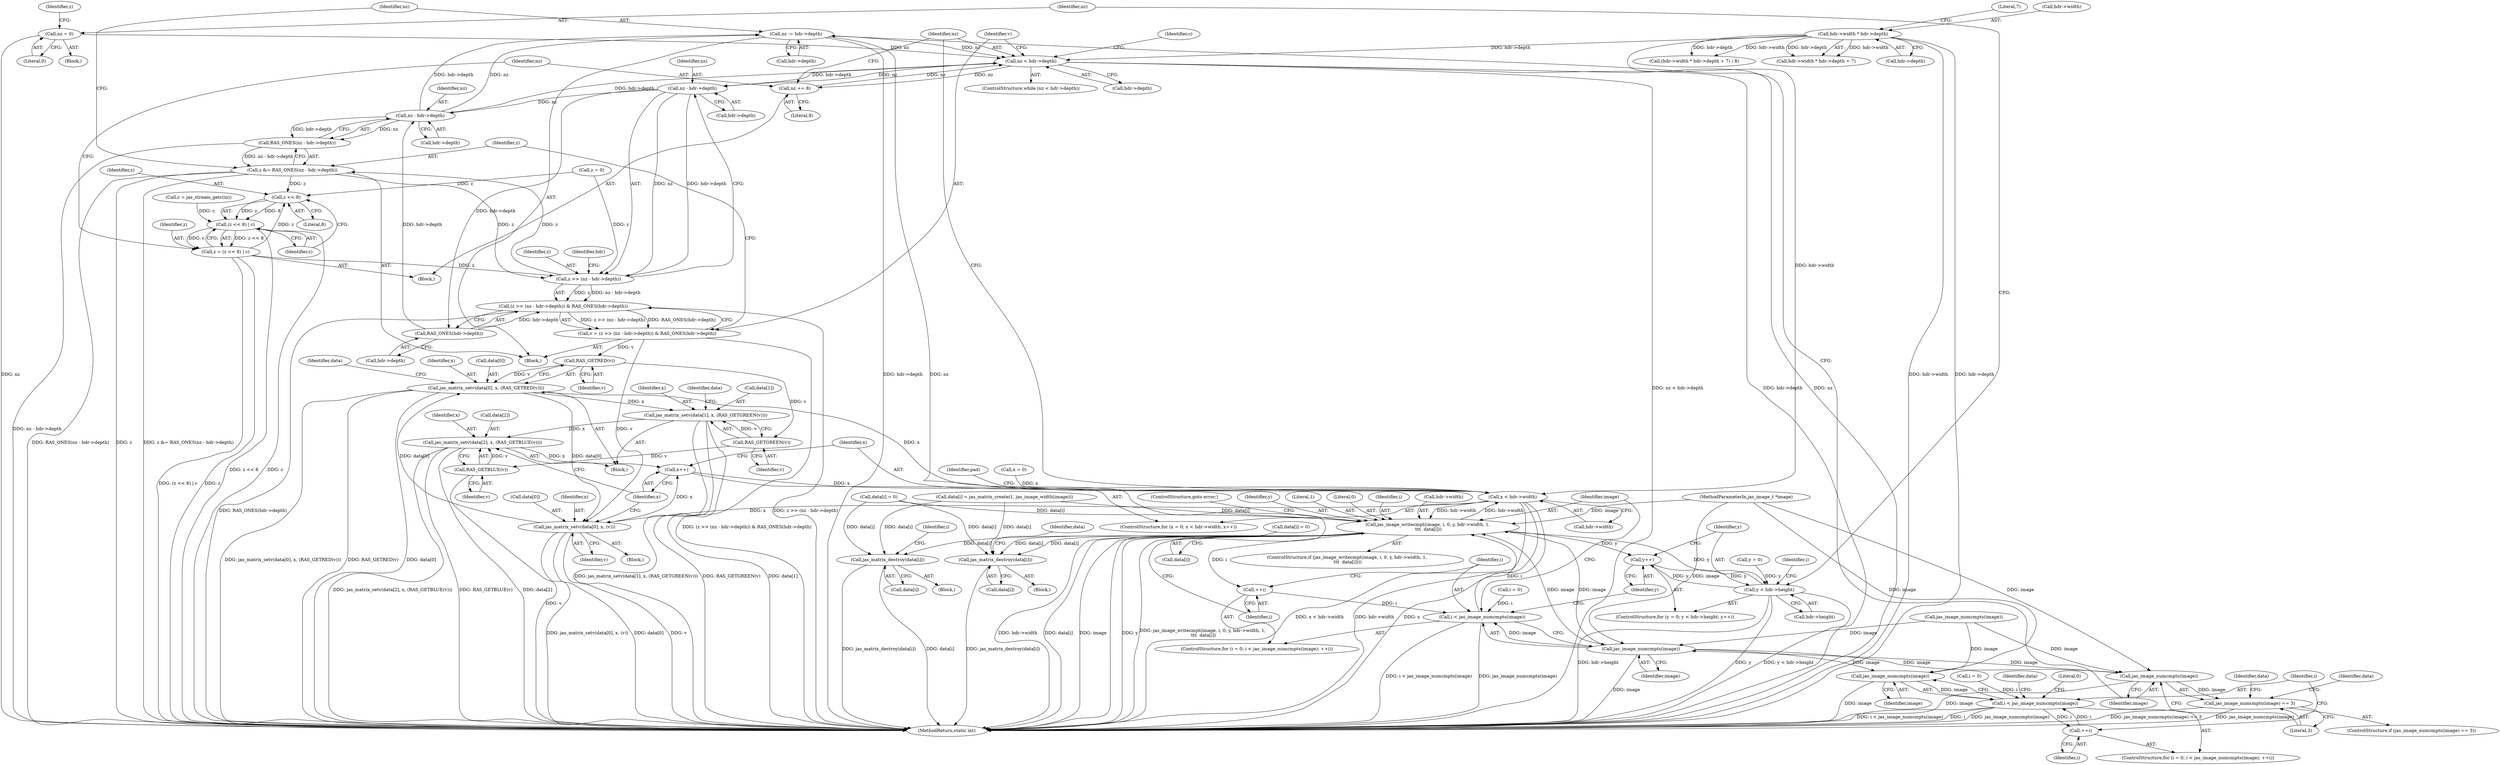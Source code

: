 digraph "0_jasper_411a4068f8c464e883358bf403a3e25158863823_0@pointer" {
"1000257" [label="(Call,nz -= hdr->depth)"];
"1000252" [label="(Call,nz - hdr->depth)"];
"1000240" [label="(Call,nz - hdr->depth)"];
"1000210" [label="(Call,nz < hdr->depth)"];
"1000232" [label="(Call,nz += 8)"];
"1000257" [label="(Call,nz -= hdr->depth)"];
"1000191" [label="(Call,nz = 0)"];
"1000170" [label="(Call,hdr->width * hdr->depth)"];
"1000245" [label="(Call,RAS_ONES(hdr->depth))"];
"1000238" [label="(Call,z >> (nz - hdr->depth))"];
"1000237" [label="(Call,(z >> (nz - hdr->depth)) & RAS_ONES(hdr->depth))"];
"1000235" [label="(Call,v = (z >> (nz - hdr->depth)) & RAS_ONES(hdr->depth))"];
"1000273" [label="(Call,RAS_GETRED(v))"];
"1000268" [label="(Call,jas_matrix_setv(data[0], x, (RAS_GETRED(v))))"];
"1000275" [label="(Call,jas_matrix_setv(data[1], x, (RAS_GETGREEN(v))))"];
"1000282" [label="(Call,jas_matrix_setv(data[2], x, (RAS_GETBLUE(v))))"];
"1000206" [label="(Call,x++)"];
"1000201" [label="(Call,x < hdr->width)"];
"1000291" [label="(Call,jas_matrix_setv(data[0], x, (v)))"];
"1000321" [label="(Call,jas_image_writecmpt(image, i, 0, y, hdr->width, 1,\n \t\t\t  data[i]))"];
"1000188" [label="(Call,y++)"];
"1000183" [label="(Call,y < hdr->height)"];
"1000315" [label="(Call,jas_image_numcmpts(image))"];
"1000264" [label="(Call,jas_image_numcmpts(image))"];
"1000263" [label="(Call,jas_image_numcmpts(image) == 3)"];
"1000313" [label="(Call,i < jas_image_numcmpts(image))"];
"1000341" [label="(Call,jas_image_numcmpts(image))"];
"1000339" [label="(Call,i < jas_image_numcmpts(image))"];
"1000343" [label="(Call,++i)"];
"1000317" [label="(Call,++i)"];
"1000346" [label="(Call,jas_matrix_destroy(data[i]))"];
"1000373" [label="(Call,jas_matrix_destroy(data[i]))"];
"1000280" [label="(Call,RAS_GETGREEN(v))"];
"1000287" [label="(Call,RAS_GETBLUE(v))"];
"1000249" [label="(Call,z &= RAS_ONES(nz - hdr->depth))"];
"1000228" [label="(Call,z << 8)"];
"1000227" [label="(Call,(z << 8) | c)"];
"1000225" [label="(Call,z = (z << 8) | c)"];
"1000251" [label="(Call,RAS_ONES(nz - hdr->depth))"];
"1000283" [label="(Call,data[2])"];
"1000227" [label="(Call,(z << 8) | c)"];
"1000177" [label="(Literal,7)"];
"1000241" [label="(Identifier,nz)"];
"1000226" [label="(Identifier,z)"];
"1000275" [label="(Call,jas_matrix_setv(data[1], x, (RAS_GETGREEN(v))))"];
"1000279" [label="(Identifier,x)"];
"1000277" [label="(Identifier,data)"];
"1000252" [label="(Call,nz - hdr->depth)"];
"1000203" [label="(Call,hdr->width)"];
"1000264" [label="(Call,jas_image_numcmpts(image))"];
"1000257" [label="(Call,nz -= hdr->depth)"];
"1000335" [label="(ControlStructure,for (i = 0; i < jas_image_numcmpts(image); ++i))"];
"1000250" [label="(Identifier,z)"];
"1000272" [label="(Identifier,x)"];
"1000183" [label="(Call,y < hdr->height)"];
"1000201" [label="(Call,x < hdr->width)"];
"1000233" [label="(Identifier,nz)"];
"1000135" [label="(Call,data[i] = 0)"];
"1000298" [label="(Identifier,pad)"];
"1000180" [label="(Call,y = 0)"];
"1000268" [label="(Call,jas_matrix_setv(data[0], x, (RAS_GETRED(v))))"];
"1000325" [label="(Identifier,y)"];
"1000225" [label="(Call,z = (z << 8) | c)"];
"1000188" [label="(Call,y++)"];
"1000246" [label="(Call,hdr->depth)"];
"1000179" [label="(ControlStructure,for (y = 0; y < hdr->height; y++))"];
"1000322" [label="(Identifier,image)"];
"1000316" [label="(Identifier,image)"];
"1000270" [label="(Identifier,data)"];
"1000339" [label="(Call,i < jas_image_numcmpts(image))"];
"1000185" [label="(Call,hdr->height)"];
"1000209" [label="(ControlStructure,while (nz < hdr->depth))"];
"1000258" [label="(Identifier,nz)"];
"1000330" [label="(Call,data[i])"];
"1000194" [label="(Call,z = 0)"];
"1000336" [label="(Call,i = 0)"];
"1000265" [label="(Identifier,image)"];
"1000366" [label="(Identifier,i)"];
"1000329" [label="(Literal,1)"];
"1000168" [label="(Call,(hdr->width * hdr->depth + 7) / 8)"];
"1000324" [label="(Literal,0)"];
"1000286" [label="(Identifier,x)"];
"1000253" [label="(Identifier,nz)"];
"1000212" [label="(Call,hdr->depth)"];
"1000230" [label="(Literal,8)"];
"1000191" [label="(Call,nz = 0)"];
"1000198" [label="(Call,x = 0)"];
"1000341" [label="(Call,jas_image_numcmpts(image))"];
"1000229" [label="(Identifier,z)"];
"1000345" [label="(Block,)"];
"1000259" [label="(Call,hdr->depth)"];
"1000189" [label="(Identifier,y)"];
"1000235" [label="(Call,v = (z >> (nz - hdr->depth)) & RAS_ONES(hdr->depth))"];
"1000323" [label="(Identifier,i)"];
"1000245" [label="(Call,RAS_ONES(hdr->depth))"];
"1000242" [label="(Call,hdr->depth)"];
"1000284" [label="(Identifier,data)"];
"1000282" [label="(Call,jas_matrix_setv(data[2], x, (RAS_GETBLUE(v))))"];
"1000326" [label="(Call,hdr->width)"];
"1000352" [label="(Identifier,data)"];
"1000228" [label="(Call,z << 8)"];
"1000153" [label="(Call,data[i] = jas_matrix_create(1, jas_image_width(image)))"];
"1000350" [label="(Call,data[i] = 0)"];
"1000287" [label="(Call,RAS_GETBLUE(v))"];
"1000232" [label="(Call,nz += 8)"];
"1000334" [label="(ControlStructure,goto error;)"];
"1000169" [label="(Call,hdr->width * hdr->depth + 7)"];
"1000263" [label="(Call,jas_image_numcmpts(image) == 3)"];
"1000190" [label="(Block,)"];
"1000267" [label="(Block,)"];
"1000254" [label="(Call,hdr->depth)"];
"1000291" [label="(Call,jas_matrix_setv(data[0], x, (v)))"];
"1000184" [label="(Identifier,y)"];
"1000309" [label="(ControlStructure,for (i = 0; i < jas_image_numcmpts(image); ++i))"];
"1000195" [label="(Identifier,z)"];
"1000342" [label="(Identifier,image)"];
"1000343" [label="(Call,++i)"];
"1000314" [label="(Identifier,i)"];
"1000380" [label="(MethodReturn,static int)"];
"1000337" [label="(Identifier,i)"];
"1000292" [label="(Call,data[0])"];
"1000269" [label="(Call,data[0])"];
"1000315" [label="(Call,jas_image_numcmpts(image))"];
"1000211" [label="(Identifier,nz)"];
"1000240" [label="(Call,nz - hdr->depth)"];
"1000234" [label="(Literal,8)"];
"1000266" [label="(Literal,3)"];
"1000344" [label="(Identifier,i)"];
"1000197" [label="(ControlStructure,for (x = 0; x < hdr->width; x++))"];
"1000374" [label="(Call,data[i])"];
"1000318" [label="(Identifier,i)"];
"1000170" [label="(Call,hdr->width * hdr->depth)"];
"1000146" [label="(Call,jas_image_numcmpts(image))"];
"1000290" [label="(Block,)"];
"1000346" [label="(Call,jas_matrix_destroy(data[i]))"];
"1000238" [label="(Call,z >> (nz - hdr->depth))"];
"1000293" [label="(Identifier,data)"];
"1000193" [label="(Literal,0)"];
"1000207" [label="(Identifier,x)"];
"1000276" [label="(Call,data[1])"];
"1000320" [label="(ControlStructure,if (jas_image_writecmpt(image, i, 0, y, hdr->width, 1,\n \t\t\t  data[i])))"];
"1000262" [label="(ControlStructure,if (jas_image_numcmpts(image) == 3))"];
"1000347" [label="(Call,data[i])"];
"1000288" [label="(Identifier,v)"];
"1000192" [label="(Identifier,nz)"];
"1000239" [label="(Identifier,z)"];
"1000280" [label="(Call,RAS_GETGREEN(v))"];
"1000348" [label="(Identifier,data)"];
"1000321" [label="(Call,jas_image_writecmpt(image, i, 0, y, hdr->width, 1,\n \t\t\t  data[i]))"];
"1000372" [label="(Block,)"];
"1000313" [label="(Call,i < jas_image_numcmpts(image))"];
"1000218" [label="(Call,c = jas_stream_getc(in))"];
"1000210" [label="(Call,nz < hdr->depth)"];
"1000295" [label="(Identifier,x)"];
"1000296" [label="(Identifier,v)"];
"1000247" [label="(Identifier,hdr)"];
"1000174" [label="(Call,hdr->depth)"];
"1000251" [label="(Call,RAS_ONES(nz - hdr->depth))"];
"1000219" [label="(Identifier,c)"];
"1000171" [label="(Call,hdr->width)"];
"1000281" [label="(Identifier,v)"];
"1000236" [label="(Identifier,v)"];
"1000249" [label="(Call,z &= RAS_ONES(nz - hdr->depth))"];
"1000273" [label="(Call,RAS_GETRED(v))"];
"1000106" [label="(MethodParameterIn,jas_image_t *image)"];
"1000356" [label="(Literal,0)"];
"1000231" [label="(Identifier,c)"];
"1000373" [label="(Call,jas_matrix_destroy(data[i]))"];
"1000215" [label="(Block,)"];
"1000237" [label="(Call,(z >> (nz - hdr->depth)) & RAS_ONES(hdr->depth))"];
"1000206" [label="(Call,x++)"];
"1000340" [label="(Identifier,i)"];
"1000317" [label="(Call,++i)"];
"1000208" [label="(Block,)"];
"1000202" [label="(Identifier,x)"];
"1000274" [label="(Identifier,v)"];
"1000310" [label="(Call,i = 0)"];
"1000257" -> "1000208"  [label="AST: "];
"1000257" -> "1000259"  [label="CFG: "];
"1000258" -> "1000257"  [label="AST: "];
"1000259" -> "1000257"  [label="AST: "];
"1000265" -> "1000257"  [label="CFG: "];
"1000257" -> "1000380"  [label="DDG: hdr->depth"];
"1000257" -> "1000380"  [label="DDG: nz"];
"1000257" -> "1000210"  [label="DDG: nz"];
"1000252" -> "1000257"  [label="DDG: hdr->depth"];
"1000252" -> "1000257"  [label="DDG: nz"];
"1000252" -> "1000251"  [label="AST: "];
"1000252" -> "1000254"  [label="CFG: "];
"1000253" -> "1000252"  [label="AST: "];
"1000254" -> "1000252"  [label="AST: "];
"1000251" -> "1000252"  [label="CFG: "];
"1000252" -> "1000210"  [label="DDG: hdr->depth"];
"1000252" -> "1000251"  [label="DDG: nz"];
"1000252" -> "1000251"  [label="DDG: hdr->depth"];
"1000240" -> "1000252"  [label="DDG: nz"];
"1000245" -> "1000252"  [label="DDG: hdr->depth"];
"1000240" -> "1000238"  [label="AST: "];
"1000240" -> "1000242"  [label="CFG: "];
"1000241" -> "1000240"  [label="AST: "];
"1000242" -> "1000240"  [label="AST: "];
"1000238" -> "1000240"  [label="CFG: "];
"1000240" -> "1000238"  [label="DDG: nz"];
"1000240" -> "1000238"  [label="DDG: hdr->depth"];
"1000210" -> "1000240"  [label="DDG: nz"];
"1000210" -> "1000240"  [label="DDG: hdr->depth"];
"1000240" -> "1000245"  [label="DDG: hdr->depth"];
"1000210" -> "1000209"  [label="AST: "];
"1000210" -> "1000212"  [label="CFG: "];
"1000211" -> "1000210"  [label="AST: "];
"1000212" -> "1000210"  [label="AST: "];
"1000219" -> "1000210"  [label="CFG: "];
"1000236" -> "1000210"  [label="CFG: "];
"1000210" -> "1000380"  [label="DDG: nz < hdr->depth"];
"1000210" -> "1000380"  [label="DDG: hdr->depth"];
"1000210" -> "1000380"  [label="DDG: nz"];
"1000232" -> "1000210"  [label="DDG: nz"];
"1000191" -> "1000210"  [label="DDG: nz"];
"1000170" -> "1000210"  [label="DDG: hdr->depth"];
"1000210" -> "1000232"  [label="DDG: nz"];
"1000232" -> "1000215"  [label="AST: "];
"1000232" -> "1000234"  [label="CFG: "];
"1000233" -> "1000232"  [label="AST: "];
"1000234" -> "1000232"  [label="AST: "];
"1000211" -> "1000232"  [label="CFG: "];
"1000191" -> "1000190"  [label="AST: "];
"1000191" -> "1000193"  [label="CFG: "];
"1000192" -> "1000191"  [label="AST: "];
"1000193" -> "1000191"  [label="AST: "];
"1000195" -> "1000191"  [label="CFG: "];
"1000191" -> "1000380"  [label="DDG: nz"];
"1000170" -> "1000169"  [label="AST: "];
"1000170" -> "1000174"  [label="CFG: "];
"1000171" -> "1000170"  [label="AST: "];
"1000174" -> "1000170"  [label="AST: "];
"1000177" -> "1000170"  [label="CFG: "];
"1000170" -> "1000380"  [label="DDG: hdr->width"];
"1000170" -> "1000380"  [label="DDG: hdr->depth"];
"1000170" -> "1000168"  [label="DDG: hdr->width"];
"1000170" -> "1000168"  [label="DDG: hdr->depth"];
"1000170" -> "1000169"  [label="DDG: hdr->width"];
"1000170" -> "1000169"  [label="DDG: hdr->depth"];
"1000170" -> "1000201"  [label="DDG: hdr->width"];
"1000245" -> "1000237"  [label="AST: "];
"1000245" -> "1000246"  [label="CFG: "];
"1000246" -> "1000245"  [label="AST: "];
"1000237" -> "1000245"  [label="CFG: "];
"1000245" -> "1000237"  [label="DDG: hdr->depth"];
"1000238" -> "1000237"  [label="AST: "];
"1000239" -> "1000238"  [label="AST: "];
"1000247" -> "1000238"  [label="CFG: "];
"1000238" -> "1000237"  [label="DDG: z"];
"1000238" -> "1000237"  [label="DDG: nz - hdr->depth"];
"1000225" -> "1000238"  [label="DDG: z"];
"1000194" -> "1000238"  [label="DDG: z"];
"1000249" -> "1000238"  [label="DDG: z"];
"1000238" -> "1000249"  [label="DDG: z"];
"1000237" -> "1000235"  [label="AST: "];
"1000235" -> "1000237"  [label="CFG: "];
"1000237" -> "1000380"  [label="DDG: RAS_ONES(hdr->depth)"];
"1000237" -> "1000380"  [label="DDG: z >> (nz - hdr->depth)"];
"1000237" -> "1000235"  [label="DDG: z >> (nz - hdr->depth)"];
"1000237" -> "1000235"  [label="DDG: RAS_ONES(hdr->depth)"];
"1000235" -> "1000208"  [label="AST: "];
"1000236" -> "1000235"  [label="AST: "];
"1000250" -> "1000235"  [label="CFG: "];
"1000235" -> "1000380"  [label="DDG: (z >> (nz - hdr->depth)) & RAS_ONES(hdr->depth)"];
"1000235" -> "1000273"  [label="DDG: v"];
"1000235" -> "1000291"  [label="DDG: v"];
"1000273" -> "1000268"  [label="AST: "];
"1000273" -> "1000274"  [label="CFG: "];
"1000274" -> "1000273"  [label="AST: "];
"1000268" -> "1000273"  [label="CFG: "];
"1000273" -> "1000268"  [label="DDG: v"];
"1000273" -> "1000280"  [label="DDG: v"];
"1000268" -> "1000267"  [label="AST: "];
"1000269" -> "1000268"  [label="AST: "];
"1000272" -> "1000268"  [label="AST: "];
"1000277" -> "1000268"  [label="CFG: "];
"1000268" -> "1000380"  [label="DDG: data[0]"];
"1000268" -> "1000380"  [label="DDG: jas_matrix_setv(data[0], x, (RAS_GETRED(v)))"];
"1000268" -> "1000380"  [label="DDG: RAS_GETRED(v)"];
"1000291" -> "1000268"  [label="DDG: data[0]"];
"1000201" -> "1000268"  [label="DDG: x"];
"1000268" -> "1000275"  [label="DDG: x"];
"1000268" -> "1000291"  [label="DDG: data[0]"];
"1000275" -> "1000267"  [label="AST: "];
"1000275" -> "1000280"  [label="CFG: "];
"1000276" -> "1000275"  [label="AST: "];
"1000279" -> "1000275"  [label="AST: "];
"1000280" -> "1000275"  [label="AST: "];
"1000284" -> "1000275"  [label="CFG: "];
"1000275" -> "1000380"  [label="DDG: jas_matrix_setv(data[1], x, (RAS_GETGREEN(v)))"];
"1000275" -> "1000380"  [label="DDG: RAS_GETGREEN(v)"];
"1000275" -> "1000380"  [label="DDG: data[1]"];
"1000280" -> "1000275"  [label="DDG: v"];
"1000275" -> "1000282"  [label="DDG: x"];
"1000282" -> "1000267"  [label="AST: "];
"1000282" -> "1000287"  [label="CFG: "];
"1000283" -> "1000282"  [label="AST: "];
"1000286" -> "1000282"  [label="AST: "];
"1000287" -> "1000282"  [label="AST: "];
"1000207" -> "1000282"  [label="CFG: "];
"1000282" -> "1000380"  [label="DDG: jas_matrix_setv(data[2], x, (RAS_GETBLUE(v)))"];
"1000282" -> "1000380"  [label="DDG: RAS_GETBLUE(v)"];
"1000282" -> "1000380"  [label="DDG: data[2]"];
"1000282" -> "1000206"  [label="DDG: x"];
"1000287" -> "1000282"  [label="DDG: v"];
"1000206" -> "1000197"  [label="AST: "];
"1000206" -> "1000207"  [label="CFG: "];
"1000207" -> "1000206"  [label="AST: "];
"1000202" -> "1000206"  [label="CFG: "];
"1000206" -> "1000201"  [label="DDG: x"];
"1000291" -> "1000206"  [label="DDG: x"];
"1000201" -> "1000197"  [label="AST: "];
"1000201" -> "1000203"  [label="CFG: "];
"1000202" -> "1000201"  [label="AST: "];
"1000203" -> "1000201"  [label="AST: "];
"1000211" -> "1000201"  [label="CFG: "];
"1000298" -> "1000201"  [label="CFG: "];
"1000201" -> "1000380"  [label="DDG: x < hdr->width"];
"1000201" -> "1000380"  [label="DDG: hdr->width"];
"1000201" -> "1000380"  [label="DDG: x"];
"1000198" -> "1000201"  [label="DDG: x"];
"1000321" -> "1000201"  [label="DDG: hdr->width"];
"1000201" -> "1000291"  [label="DDG: x"];
"1000201" -> "1000321"  [label="DDG: hdr->width"];
"1000291" -> "1000290"  [label="AST: "];
"1000291" -> "1000296"  [label="CFG: "];
"1000292" -> "1000291"  [label="AST: "];
"1000295" -> "1000291"  [label="AST: "];
"1000296" -> "1000291"  [label="AST: "];
"1000207" -> "1000291"  [label="CFG: "];
"1000291" -> "1000380"  [label="DDG: jas_matrix_setv(data[0], x, (v))"];
"1000291" -> "1000380"  [label="DDG: data[0]"];
"1000291" -> "1000380"  [label="DDG: v"];
"1000321" -> "1000320"  [label="AST: "];
"1000321" -> "1000330"  [label="CFG: "];
"1000322" -> "1000321"  [label="AST: "];
"1000323" -> "1000321"  [label="AST: "];
"1000324" -> "1000321"  [label="AST: "];
"1000325" -> "1000321"  [label="AST: "];
"1000326" -> "1000321"  [label="AST: "];
"1000329" -> "1000321"  [label="AST: "];
"1000330" -> "1000321"  [label="AST: "];
"1000334" -> "1000321"  [label="CFG: "];
"1000318" -> "1000321"  [label="CFG: "];
"1000321" -> "1000380"  [label="DDG: hdr->width"];
"1000321" -> "1000380"  [label="DDG: data[i]"];
"1000321" -> "1000380"  [label="DDG: image"];
"1000321" -> "1000380"  [label="DDG: y"];
"1000321" -> "1000380"  [label="DDG: jas_image_writecmpt(image, i, 0, y, hdr->width, 1,\n \t\t\t  data[i])"];
"1000321" -> "1000188"  [label="DDG: y"];
"1000321" -> "1000315"  [label="DDG: image"];
"1000321" -> "1000317"  [label="DDG: i"];
"1000315" -> "1000321"  [label="DDG: image"];
"1000106" -> "1000321"  [label="DDG: image"];
"1000313" -> "1000321"  [label="DDG: i"];
"1000183" -> "1000321"  [label="DDG: y"];
"1000153" -> "1000321"  [label="DDG: data[i]"];
"1000135" -> "1000321"  [label="DDG: data[i]"];
"1000321" -> "1000346"  [label="DDG: data[i]"];
"1000321" -> "1000373"  [label="DDG: data[i]"];
"1000188" -> "1000179"  [label="AST: "];
"1000188" -> "1000189"  [label="CFG: "];
"1000189" -> "1000188"  [label="AST: "];
"1000184" -> "1000188"  [label="CFG: "];
"1000188" -> "1000183"  [label="DDG: y"];
"1000183" -> "1000188"  [label="DDG: y"];
"1000183" -> "1000179"  [label="AST: "];
"1000183" -> "1000185"  [label="CFG: "];
"1000184" -> "1000183"  [label="AST: "];
"1000185" -> "1000183"  [label="AST: "];
"1000192" -> "1000183"  [label="CFG: "];
"1000337" -> "1000183"  [label="CFG: "];
"1000183" -> "1000380"  [label="DDG: hdr->height"];
"1000183" -> "1000380"  [label="DDG: y"];
"1000183" -> "1000380"  [label="DDG: y < hdr->height"];
"1000180" -> "1000183"  [label="DDG: y"];
"1000315" -> "1000313"  [label="AST: "];
"1000315" -> "1000316"  [label="CFG: "];
"1000316" -> "1000315"  [label="AST: "];
"1000313" -> "1000315"  [label="CFG: "];
"1000315" -> "1000380"  [label="DDG: image"];
"1000315" -> "1000264"  [label="DDG: image"];
"1000315" -> "1000313"  [label="DDG: image"];
"1000264" -> "1000315"  [label="DDG: image"];
"1000146" -> "1000315"  [label="DDG: image"];
"1000106" -> "1000315"  [label="DDG: image"];
"1000315" -> "1000341"  [label="DDG: image"];
"1000264" -> "1000263"  [label="AST: "];
"1000264" -> "1000265"  [label="CFG: "];
"1000265" -> "1000264"  [label="AST: "];
"1000266" -> "1000264"  [label="CFG: "];
"1000264" -> "1000380"  [label="DDG: image"];
"1000264" -> "1000263"  [label="DDG: image"];
"1000146" -> "1000264"  [label="DDG: image"];
"1000106" -> "1000264"  [label="DDG: image"];
"1000263" -> "1000262"  [label="AST: "];
"1000263" -> "1000266"  [label="CFG: "];
"1000266" -> "1000263"  [label="AST: "];
"1000270" -> "1000263"  [label="CFG: "];
"1000293" -> "1000263"  [label="CFG: "];
"1000263" -> "1000380"  [label="DDG: jas_image_numcmpts(image) == 3"];
"1000263" -> "1000380"  [label="DDG: jas_image_numcmpts(image)"];
"1000313" -> "1000309"  [label="AST: "];
"1000314" -> "1000313"  [label="AST: "];
"1000322" -> "1000313"  [label="CFG: "];
"1000189" -> "1000313"  [label="CFG: "];
"1000313" -> "1000380"  [label="DDG: jas_image_numcmpts(image)"];
"1000313" -> "1000380"  [label="DDG: i < jas_image_numcmpts(image)"];
"1000317" -> "1000313"  [label="DDG: i"];
"1000310" -> "1000313"  [label="DDG: i"];
"1000341" -> "1000339"  [label="AST: "];
"1000341" -> "1000342"  [label="CFG: "];
"1000342" -> "1000341"  [label="AST: "];
"1000339" -> "1000341"  [label="CFG: "];
"1000341" -> "1000380"  [label="DDG: image"];
"1000341" -> "1000339"  [label="DDG: image"];
"1000146" -> "1000341"  [label="DDG: image"];
"1000106" -> "1000341"  [label="DDG: image"];
"1000339" -> "1000335"  [label="AST: "];
"1000340" -> "1000339"  [label="AST: "];
"1000348" -> "1000339"  [label="CFG: "];
"1000356" -> "1000339"  [label="CFG: "];
"1000339" -> "1000380"  [label="DDG: i < jas_image_numcmpts(image)"];
"1000339" -> "1000380"  [label="DDG: i"];
"1000339" -> "1000380"  [label="DDG: jas_image_numcmpts(image)"];
"1000343" -> "1000339"  [label="DDG: i"];
"1000336" -> "1000339"  [label="DDG: i"];
"1000339" -> "1000343"  [label="DDG: i"];
"1000343" -> "1000335"  [label="AST: "];
"1000343" -> "1000344"  [label="CFG: "];
"1000344" -> "1000343"  [label="AST: "];
"1000340" -> "1000343"  [label="CFG: "];
"1000317" -> "1000309"  [label="AST: "];
"1000317" -> "1000318"  [label="CFG: "];
"1000318" -> "1000317"  [label="AST: "];
"1000314" -> "1000317"  [label="CFG: "];
"1000346" -> "1000345"  [label="AST: "];
"1000346" -> "1000347"  [label="CFG: "];
"1000347" -> "1000346"  [label="AST: "];
"1000352" -> "1000346"  [label="CFG: "];
"1000346" -> "1000380"  [label="DDG: jas_matrix_destroy(data[i])"];
"1000350" -> "1000346"  [label="DDG: data[i]"];
"1000153" -> "1000346"  [label="DDG: data[i]"];
"1000135" -> "1000346"  [label="DDG: data[i]"];
"1000373" -> "1000372"  [label="AST: "];
"1000373" -> "1000374"  [label="CFG: "];
"1000374" -> "1000373"  [label="AST: "];
"1000366" -> "1000373"  [label="CFG: "];
"1000373" -> "1000380"  [label="DDG: jas_matrix_destroy(data[i])"];
"1000373" -> "1000380"  [label="DDG: data[i]"];
"1000153" -> "1000373"  [label="DDG: data[i]"];
"1000135" -> "1000373"  [label="DDG: data[i]"];
"1000280" -> "1000281"  [label="CFG: "];
"1000281" -> "1000280"  [label="AST: "];
"1000280" -> "1000287"  [label="DDG: v"];
"1000287" -> "1000288"  [label="CFG: "];
"1000288" -> "1000287"  [label="AST: "];
"1000287" -> "1000380"  [label="DDG: v"];
"1000249" -> "1000208"  [label="AST: "];
"1000249" -> "1000251"  [label="CFG: "];
"1000250" -> "1000249"  [label="AST: "];
"1000251" -> "1000249"  [label="AST: "];
"1000258" -> "1000249"  [label="CFG: "];
"1000249" -> "1000380"  [label="DDG: RAS_ONES(nz - hdr->depth)"];
"1000249" -> "1000380"  [label="DDG: z"];
"1000249" -> "1000380"  [label="DDG: z &= RAS_ONES(nz - hdr->depth)"];
"1000249" -> "1000228"  [label="DDG: z"];
"1000251" -> "1000249"  [label="DDG: nz - hdr->depth"];
"1000228" -> "1000227"  [label="AST: "];
"1000228" -> "1000230"  [label="CFG: "];
"1000229" -> "1000228"  [label="AST: "];
"1000230" -> "1000228"  [label="AST: "];
"1000231" -> "1000228"  [label="CFG: "];
"1000228" -> "1000227"  [label="DDG: z"];
"1000228" -> "1000227"  [label="DDG: 8"];
"1000225" -> "1000228"  [label="DDG: z"];
"1000194" -> "1000228"  [label="DDG: z"];
"1000227" -> "1000225"  [label="AST: "];
"1000227" -> "1000231"  [label="CFG: "];
"1000231" -> "1000227"  [label="AST: "];
"1000225" -> "1000227"  [label="CFG: "];
"1000227" -> "1000380"  [label="DDG: z << 8"];
"1000227" -> "1000380"  [label="DDG: c"];
"1000227" -> "1000225"  [label="DDG: z << 8"];
"1000227" -> "1000225"  [label="DDG: c"];
"1000218" -> "1000227"  [label="DDG: c"];
"1000225" -> "1000215"  [label="AST: "];
"1000226" -> "1000225"  [label="AST: "];
"1000233" -> "1000225"  [label="CFG: "];
"1000225" -> "1000380"  [label="DDG: (z << 8) | c"];
"1000225" -> "1000380"  [label="DDG: z"];
"1000251" -> "1000380"  [label="DDG: nz - hdr->depth"];
}
